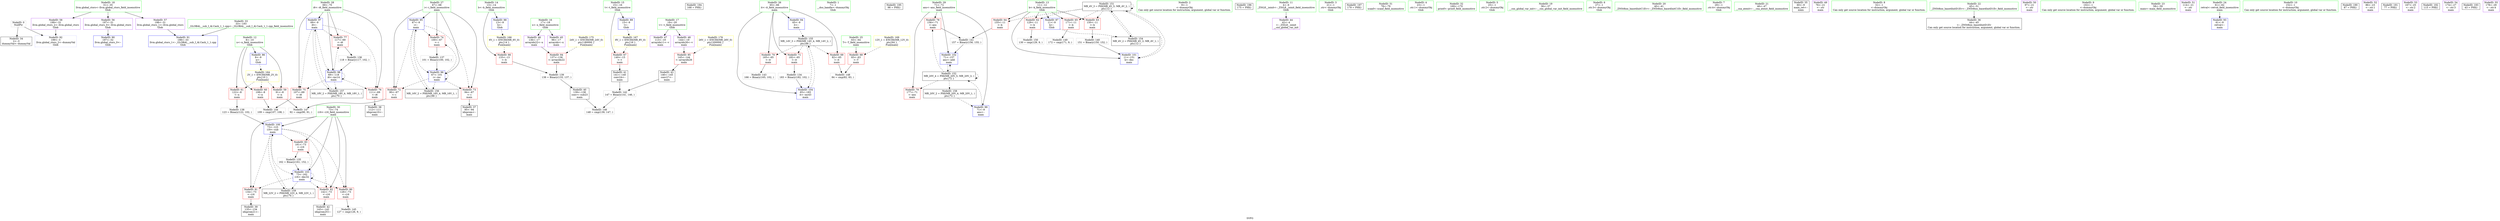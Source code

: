digraph "SVFG" {
	label="SVFG";

	Node0x55615b3aabf0 [shape=record,color=grey,label="{NodeID: 0\nNullPtr}"];
	Node0x55615b3aabf0 -> Node0x55615b3c1890[style=solid];
	Node0x55615b3aabf0 -> Node0x55615b3c59e0[style=solid];
	Node0x55615b3c2520 [shape=record,color=blue,label="{NodeID: 97\n69\<--9\ni6\<--\nmain\n}"];
	Node0x55615b3c2520 -> Node0x55615b3c4af0[style=dashed];
	Node0x55615b3c2520 -> Node0x55615b3c4bc0[style=dashed];
	Node0x55615b3c2520 -> Node0x55615b3c4c90[style=dashed];
	Node0x55615b3c2520 -> Node0x55615b3c25f0[style=dashed];
	Node0x55615b3c2520 -> Node0x55615b3d0990[style=dashed];
	Node0x55615b3ab930 [shape=record,color=green,label="{NodeID: 14\n13\<--14\nb\<--b_field_insensitive\nGlob }"];
	Node0x55615b3ab930 -> Node0x55615b3c43a0[style=solid];
	Node0x55615b3ab930 -> Node0x55615b3c55e0[style=solid];
	Node0x55615b3c5e50 [shape=record,color=black,label="{NodeID: 194\n168 = PHI()\n}"];
	Node0x55615b3c1320 [shape=record,color=green,label="{NodeID: 28\n69\<--70\ni6\<--i6_field_insensitive\nmain\n}"];
	Node0x55615b3c1320 -> Node0x55615b3c4af0[style=solid];
	Node0x55615b3c1320 -> Node0x55615b3c4bc0[style=solid];
	Node0x55615b3c1320 -> Node0x55615b3c4c90[style=solid];
	Node0x55615b3c1320 -> Node0x55615b3c2520[style=solid];
	Node0x55615b3c1320 -> Node0x55615b3c25f0[style=solid];
	Node0x55615b3c1f70 [shape=record,color=black,label="{NodeID: 42\n143\<--142\nidxprom25\<--\nmain\n}"];
	Node0x55615b3c30f0 [shape=record,color=grey,label="{NodeID: 139\n138 = Binary(133, 137, )\n}"];
	Node0x55615b3c30f0 -> Node0x55615b3c1dd0[style=solid];
	Node0x55615b3c3af0 [shape=record,color=purple,label="{NodeID: 56\n197\<--31\nllvm.global_ctors_0\<--llvm.global_ctors\nGlob }"];
	Node0x55615b3c3af0 -> Node0x55615b3c57e0[style=solid];
	Node0x55615b3c46e0 [shape=record,color=red,label="{NodeID: 70\n165\<--65\n\<--it\nmain\n}"];
	Node0x55615b3c46e0 -> Node0x55615b3c97a0[style=solid];
	Node0x55615b3d3970 [shape=record,color=yellow,style=double,label="{NodeID: 167\n8V_1 = ENCHI(MR_8V_0)\npts\{16 \}\nFun[main]}"];
	Node0x55615b3d3970 -> Node0x55615b3c4470[style=dashed];
	Node0x55615b3c5240 [shape=record,color=red,label="{NodeID: 84\n137\<--136\n\<--arrayidx22\nmain\n}"];
	Node0x55615b3c5240 -> Node0x55615b3c30f0[style=solid];
	Node0x55615b3ab430 [shape=record,color=green,label="{NodeID: 1\n7\<--1\n__dso_handle\<--dummyObj\nGlob }"];
	Node0x55615b3c25f0 [shape=record,color=blue,label="{NodeID: 98\n69\<--118\ni6\<--inc14\nmain\n}"];
	Node0x55615b3c25f0 -> Node0x55615b3c4af0[style=dashed];
	Node0x55615b3c25f0 -> Node0x55615b3c4bc0[style=dashed];
	Node0x55615b3c25f0 -> Node0x55615b3c4c90[style=dashed];
	Node0x55615b3c25f0 -> Node0x55615b3c25f0[style=dashed];
	Node0x55615b3c25f0 -> Node0x55615b3d0990[style=dashed];
	Node0x55615b3aba00 [shape=record,color=green,label="{NodeID: 15\n15\<--16\nt\<--t_field_insensitive\nGlob }"];
	Node0x55615b3aba00 -> Node0x55615b3c4470[style=solid];
	Node0x55615b3aba00 -> Node0x55615b3c56e0[style=solid];
	Node0x55615b3c5f50 [shape=record,color=black,label="{NodeID: 195\n98 = PHI()\n}"];
	Node0x55615b3c13f0 [shape=record,color=green,label="{NodeID: 29\n71\<--72\nans\<--ans_field_insensitive\nmain\n}"];
	Node0x55615b3c13f0 -> Node0x55615b3c4d60[style=solid];
	Node0x55615b3c13f0 -> Node0x55615b3c4e30[style=solid];
	Node0x55615b3c13f0 -> Node0x55615b3c26c0[style=solid];
	Node0x55615b3c13f0 -> Node0x55615b3c2930[style=solid];
	Node0x55615b3c2040 [shape=record,color=black,label="{NodeID: 43\n146\<--145\nconv27\<--\nmain\n}"];
	Node0x55615b3c2040 -> Node0x55615b3c9620[style=solid];
	Node0x55615b3c3270 [shape=record,color=grey,label="{NodeID: 140\n151 = Binary(150, 152, )\n}"];
	Node0x55615b3c3270 -> Node0x55615b3c2860[style=solid];
	Node0x55615b3c3bf0 [shape=record,color=purple,label="{NodeID: 57\n198\<--31\nllvm.global_ctors_1\<--llvm.global_ctors\nGlob }"];
	Node0x55615b3c3bf0 -> Node0x55615b3c58e0[style=solid];
	Node0x55615b3cfa90 [shape=record,color=black,label="{NodeID: 154\nMR_4V_2 = PHI(MR_4V_3, MR_4V_1, )\npts\{12 \}\n}"];
	Node0x55615b3cfa90 -> Node0x55615b3ceb90[style=dashed];
	Node0x55615b3c47b0 [shape=record,color=red,label="{NodeID: 71\n182\<--65\n\<--it\nmain\n}"];
	Node0x55615b3c47b0 -> Node0x55615b3c8250[style=solid];
	Node0x55615b3c5310 [shape=record,color=red,label="{NodeID: 85\n145\<--144\n\<--arrayidx26\nmain\n}"];
	Node0x55615b3c5310 -> Node0x55615b3c2040[style=solid];
	Node0x55615b3a9d00 [shape=record,color=green,label="{NodeID: 2\n9\<--1\n\<--dummyObj\nCan only get source location for instruction, argument, global var or function.}"];
	Node0x55615b3c26c0 [shape=record,color=blue,label="{NodeID: 99\n71\<--9\nans\<--\nmain\n}"];
	Node0x55615b3c26c0 -> Node0x55615b3cf090[style=dashed];
	Node0x55615b3abad0 [shape=record,color=green,label="{NodeID: 16\n17\<--18\nx\<--x_field_insensitive\nGlob }"];
	Node0x55615b3abad0 -> Node0x55615b3c21e0[style=solid];
	Node0x55615b3abad0 -> Node0x55615b3c22b0[style=solid];
	Node0x55615b3c6050 [shape=record,color=black,label="{NodeID: 196\n175 = PHI()\n}"];
	Node0x55615b3c14c0 [shape=record,color=green,label="{NodeID: 30\n73\<--74\ni16\<--i16_field_insensitive\nmain\n}"];
	Node0x55615b3c14c0 -> Node0x55615b3c4f00[style=solid];
	Node0x55615b3c14c0 -> Node0x55615b3c4fd0[style=solid];
	Node0x55615b3c14c0 -> Node0x55615b3c50a0[style=solid];
	Node0x55615b3c14c0 -> Node0x55615b3c5170[style=solid];
	Node0x55615b3c14c0 -> Node0x55615b3c2790[style=solid];
	Node0x55615b3c14c0 -> Node0x55615b3c2a00[style=solid];
	Node0x55615b3c2110 [shape=record,color=purple,label="{NodeID: 44\n42\<--4\n\<--_ZStL8__ioinit\n__cxx_global_var_init\n}"];
	Node0x55615b3c9520 [shape=record,color=grey,label="{NodeID: 141\n157 = Binary(156, 155, )\n}"];
	Node0x55615b3c9520 -> Node0x55615b3c2930[style=solid];
	Node0x55615b3c3cf0 [shape=record,color=purple,label="{NodeID: 58\n199\<--31\nllvm.global_ctors_2\<--llvm.global_ctors\nGlob }"];
	Node0x55615b3c3cf0 -> Node0x55615b3c59e0[style=solid];
	Node0x55615b3cff90 [shape=record,color=black,label="{NodeID: 155\nMR_14V_3 = PHI(MR_14V_4, MR_14V_2, )\npts\{66 \}\n}"];
	Node0x55615b3cff90 -> Node0x55615b3c4610[style=dashed];
	Node0x55615b3cff90 -> Node0x55615b3c46e0[style=dashed];
	Node0x55615b3cff90 -> Node0x55615b3c47b0[style=dashed];
	Node0x55615b3cff90 -> Node0x55615b3c2ad0[style=dashed];
	Node0x55615b3c4880 [shape=record,color=red,label="{NodeID: 72\n90\<--67\n\<--i\nmain\n}"];
	Node0x55615b3c4880 -> Node0x55615b3c9da0[style=solid];
	Node0x55615b3d3b30 [shape=record,color=yellow,style=double,label="{NodeID: 169\n12V_1 = ENCHI(MR_12V_0)\npts\{64 \}\nFun[main]}"];
	Node0x55615b3d3b30 -> Node0x55615b3c4540[style=dashed];
	Node0x55615b3c53e0 [shape=record,color=blue,label="{NodeID: 86\n8\<--9\nn\<--\nGlob }"];
	Node0x55615b3c53e0 -> Node0x55615b3d2c90[style=dashed];
	Node0x55615b3ab070 [shape=record,color=green,label="{NodeID: 3\n21\<--1\n.str\<--dummyObj\nGlob }"];
	Node0x55615b3c2790 [shape=record,color=blue,label="{NodeID: 100\n73\<--123\ni16\<--sub\nmain\n}"];
	Node0x55615b3c2790 -> Node0x55615b3c4f00[style=dashed];
	Node0x55615b3c2790 -> Node0x55615b3c4fd0[style=dashed];
	Node0x55615b3c2790 -> Node0x55615b3c50a0[style=dashed];
	Node0x55615b3c2790 -> Node0x55615b3c5170[style=dashed];
	Node0x55615b3c2790 -> Node0x55615b3c2a00[style=dashed];
	Node0x55615b3c2790 -> Node0x55615b3d1390[style=dashed];
	Node0x55615b3abba0 [shape=record,color=green,label="{NodeID: 17\n19\<--20\nv\<--v_field_insensitive\nGlob }"];
	Node0x55615b3abba0 -> Node0x55615b3c2380[style=solid];
	Node0x55615b3abba0 -> Node0x55615b3c3470[style=solid];
	Node0x55615b3c6150 [shape=record,color=black,label="{NodeID: 197\n179 = PHI()\n}"];
	Node0x55615b3c1590 [shape=record,color=green,label="{NodeID: 31\n78\<--79\nscanf\<--scanf_field_insensitive\n}"];
	Node0x55615b3c21e0 [shape=record,color=purple,label="{NodeID: 45\n96\<--17\narrayidx\<--x\nmain\n}"];
	Node0x55615b3c9620 [shape=record,color=grey,label="{NodeID: 142\n147 = Binary(141, 146, )\n}"];
	Node0x55615b3c9620 -> Node0x55615b3c9c20[style=solid];
	Node0x55615b3c3df0 [shape=record,color=red,label="{NodeID: 59\n91\<--8\n\<--n\nmain\n}"];
	Node0x55615b3c3df0 -> Node0x55615b3c9da0[style=solid];
	Node0x55615b3d0490 [shape=record,color=black,label="{NodeID: 156\nMR_16V_2 = PHI(MR_16V_4, MR_16V_1, )\npts\{68 \}\n}"];
	Node0x55615b3d0490 -> Node0x55615b3c5c80[style=dashed];
	Node0x55615b3c4950 [shape=record,color=red,label="{NodeID: 73\n94\<--67\n\<--i\nmain\n}"];
	Node0x55615b3c4950 -> Node0x55615b3c1b60[style=solid];
	Node0x55615b3c54e0 [shape=record,color=blue,label="{NodeID: 87\n11\<--9\nk\<--\nGlob }"];
	Node0x55615b3c54e0 -> Node0x55615b3cfa90[style=dashed];
	Node0x55615b3ab100 [shape=record,color=green,label="{NodeID: 4\n23\<--1\n.str.1\<--dummyObj\nGlob }"];
	Node0x55615b3c2860 [shape=record,color=blue,label="{NodeID: 101\n11\<--151\nk\<--dec\nmain\n}"];
	Node0x55615b3c2860 -> Node0x55615b3ceb90[style=dashed];
	Node0x55615b3abc70 [shape=record,color=green,label="{NodeID: 18\n31\<--35\nllvm.global_ctors\<--llvm.global_ctors_field_insensitive\nGlob }"];
	Node0x55615b3abc70 -> Node0x55615b3c3af0[style=solid];
	Node0x55615b3abc70 -> Node0x55615b3c3bf0[style=solid];
	Node0x55615b3abc70 -> Node0x55615b3c3cf0[style=solid];
	Node0x55615b3c1690 [shape=record,color=green,label="{NodeID: 32\n169\<--170\nprintf\<--printf_field_insensitive\n}"];
	Node0x55615b3c22b0 [shape=record,color=purple,label="{NodeID: 46\n136\<--17\narrayidx22\<--x\nmain\n}"];
	Node0x55615b3c22b0 -> Node0x55615b3c5240[style=solid];
	Node0x55615b3c97a0 [shape=record,color=grey,label="{NodeID: 143\n166 = Binary(165, 102, )\n}"];
	Node0x55615b3c3ec0 [shape=record,color=red,label="{NodeID: 60\n108\<--8\n\<--n\nmain\n}"];
	Node0x55615b3c3ec0 -> Node0x55615b3c9920[style=solid];
	Node0x55615b3d0990 [shape=record,color=black,label="{NodeID: 157\nMR_18V_2 = PHI(MR_18V_4, MR_18V_1, )\npts\{70 \}\n}"];
	Node0x55615b3d0990 -> Node0x55615b3c2520[style=dashed];
	Node0x55615b3c4a20 [shape=record,color=red,label="{NodeID: 74\n100\<--67\n\<--i\nmain\n}"];
	Node0x55615b3c4a20 -> Node0x55615b3c2df0[style=solid];
	Node0x55615b3c55e0 [shape=record,color=blue,label="{NodeID: 88\n13\<--9\nb\<--\nGlob }"];
	Node0x55615b3c55e0 -> Node0x55615b3d3890[style=dashed];
	Node0x55615b3ab190 [shape=record,color=green,label="{NodeID: 5\n25\<--1\n.str.2\<--dummyObj\nGlob }"];
	Node0x55615b3c2930 [shape=record,color=blue,label="{NodeID: 102\n71\<--157\nans\<--add\nmain\n}"];
	Node0x55615b3c2930 -> Node0x55615b3cf090[style=dashed];
	Node0x55615b3c0c50 [shape=record,color=green,label="{NodeID: 19\n36\<--37\n__cxx_global_var_init\<--__cxx_global_var_init_field_insensitive\n}"];
	Node0x55615b3c1790 [shape=record,color=green,label="{NodeID: 33\n33\<--193\n_GLOBAL__sub_I_Al.Cash_1_1.cpp\<--_GLOBAL__sub_I_Al.Cash_1_1.cpp_field_insensitive\n}"];
	Node0x55615b3c1790 -> Node0x55615b3c58e0[style=solid];
	Node0x55615b3c2380 [shape=record,color=purple,label="{NodeID: 47\n113\<--19\narrayidx11\<--v\nmain\n}"];
	Node0x55615b3c9920 [shape=record,color=grey,label="{NodeID: 144\n109 = cmp(107, 108, )\n}"];
	Node0x55615b3c3f90 [shape=record,color=red,label="{NodeID: 61\n122\<--8\n\<--n\nmain\n}"];
	Node0x55615b3c3f90 -> Node0x55615b3c2f70[style=solid];
	Node0x55615b3d0e90 [shape=record,color=black,label="{NodeID: 158\nMR_20V_2 = PHI(MR_20V_4, MR_20V_1, )\npts\{72 \}\n}"];
	Node0x55615b3d0e90 -> Node0x55615b3c26c0[style=dashed];
	Node0x55615b3c4af0 [shape=record,color=red,label="{NodeID: 75\n107\<--69\n\<--i6\nmain\n}"];
	Node0x55615b3c4af0 -> Node0x55615b3c9920[style=solid];
	Node0x55615b3c56e0 [shape=record,color=blue,label="{NodeID: 89\n15\<--9\nt\<--\nGlob }"];
	Node0x55615b3c56e0 -> Node0x55615b3d3970[style=dashed];
	Node0x55615b3ab220 [shape=record,color=green,label="{NodeID: 6\n27\<--1\n.str.3\<--dummyObj\nGlob }"];
	Node0x55615b3c2a00 [shape=record,color=blue,label="{NodeID: 103\n73\<--162\ni16\<--dec32\nmain\n}"];
	Node0x55615b3c2a00 -> Node0x55615b3c4f00[style=dashed];
	Node0x55615b3c2a00 -> Node0x55615b3c4fd0[style=dashed];
	Node0x55615b3c2a00 -> Node0x55615b3c50a0[style=dashed];
	Node0x55615b3c2a00 -> Node0x55615b3c5170[style=dashed];
	Node0x55615b3c2a00 -> Node0x55615b3c2a00[style=dashed];
	Node0x55615b3c2a00 -> Node0x55615b3d1390[style=dashed];
	Node0x55615b3c0ce0 [shape=record,color=green,label="{NodeID: 20\n40\<--41\n_ZNSt8ios_base4InitC1Ev\<--_ZNSt8ios_base4InitC1Ev_field_insensitive\n}"];
	Node0x55615b3c1890 [shape=record,color=black,label="{NodeID: 34\n2\<--3\ndummyVal\<--dummyVal\n}"];
	Node0x55615b3c3470 [shape=record,color=purple,label="{NodeID: 48\n144\<--19\narrayidx26\<--v\nmain\n}"];
	Node0x55615b3c3470 -> Node0x55615b3c5310[style=solid];
	Node0x55615b3c9aa0 [shape=record,color=grey,label="{NodeID: 145\n127 = cmp(126, 9, )\n}"];
	Node0x55615b3c4060 [shape=record,color=red,label="{NodeID: 62\n129\<--11\n\<--k\nmain\n}"];
	Node0x55615b3c4060 -> Node0x55615b3ca220[style=solid];
	Node0x55615b3d1390 [shape=record,color=black,label="{NodeID: 159\nMR_22V_2 = PHI(MR_22V_4, MR_22V_1, )\npts\{74 \}\n}"];
	Node0x55615b3d1390 -> Node0x55615b3c2790[style=dashed];
	Node0x55615b3c4bc0 [shape=record,color=red,label="{NodeID: 76\n111\<--69\n\<--i6\nmain\n}"];
	Node0x55615b3c4bc0 -> Node0x55615b3c1c30[style=solid];
	Node0x55615b3c57e0 [shape=record,color=blue,label="{NodeID: 90\n197\<--32\nllvm.global_ctors_0\<--\nGlob }"];
	Node0x55615b3ac2d0 [shape=record,color=green,label="{NodeID: 7\n29\<--1\n.str.4\<--dummyObj\nGlob }"];
	Node0x55615b3c2ad0 [shape=record,color=blue,label="{NodeID: 104\n65\<--183\nit\<--inc43\nmain\n}"];
	Node0x55615b3c2ad0 -> Node0x55615b3cff90[style=dashed];
	Node0x55615b3c0d70 [shape=record,color=green,label="{NodeID: 21\n46\<--47\n__cxa_atexit\<--__cxa_atexit_field_insensitive\n}"];
	Node0x55615b3c1990 [shape=record,color=black,label="{NodeID: 35\n60\<--9\nmain_ret\<--\nmain\n}"];
	Node0x55615b3c3540 [shape=record,color=purple,label="{NodeID: 49\n76\<--21\n\<--.str\nmain\n}"];
	Node0x55615b3c9c20 [shape=record,color=grey,label="{NodeID: 146\n148 = cmp(139, 147, )\n}"];
	Node0x55615b3c4130 [shape=record,color=red,label="{NodeID: 63\n150\<--11\n\<--k\nmain\n}"];
	Node0x55615b3c4130 -> Node0x55615b3c3270[style=solid];
	Node0x55615b3c4c90 [shape=record,color=red,label="{NodeID: 77\n117\<--69\n\<--i6\nmain\n}"];
	Node0x55615b3c4c90 -> Node0x55615b3c2c70[style=solid];
	Node0x55615b3c58e0 [shape=record,color=blue,label="{NodeID: 91\n198\<--33\nllvm.global_ctors_1\<--_GLOBAL__sub_I_Al.Cash_1_1.cpp\nGlob }"];
	Node0x55615b3ac360 [shape=record,color=green,label="{NodeID: 8\n32\<--1\n\<--dummyObj\nCan only get source location for instruction, argument, global var or function.}"];
	Node0x55615b3c0e40 [shape=record,color=green,label="{NodeID: 22\n45\<--51\n_ZNSt8ios_base4InitD1Ev\<--_ZNSt8ios_base4InitD1Ev_field_insensitive\n}"];
	Node0x55615b3c0e40 -> Node0x55615b3c1a60[style=solid];
	Node0x55615b3c1a60 [shape=record,color=black,label="{NodeID: 36\n44\<--45\n\<--_ZNSt8ios_base4InitD1Ev\nCan only get source location for instruction, argument, global var or function.}"];
	Node0x55615b3c3610 [shape=record,color=purple,label="{NodeID: 50\n97\<--21\n\<--.str\nmain\n}"];
	Node0x55615b3c9da0 [shape=record,color=grey,label="{NodeID: 147\n92 = cmp(90, 91, )\n}"];
	Node0x55615b3c4200 [shape=record,color=red,label="{NodeID: 64\n155\<--11\n\<--k\nmain\n}"];
	Node0x55615b3c4200 -> Node0x55615b3c9520[style=solid];
	Node0x55615b3c4d60 [shape=record,color=red,label="{NodeID: 78\n156\<--71\n\<--ans\nmain\n}"];
	Node0x55615b3c4d60 -> Node0x55615b3c9520[style=solid];
	Node0x55615b3d4070 [shape=record,color=yellow,style=double,label="{NodeID: 175\n24V_1 = ENCHI(MR_24V_0)\npts\{180000 \}\nFun[main]}"];
	Node0x55615b3d4070 -> Node0x55615b3c5240[style=dashed];
	Node0x55615b3c59e0 [shape=record,color=blue, style = dotted,label="{NodeID: 92\n199\<--3\nllvm.global_ctors_2\<--dummyVal\nGlob }"];
	Node0x55615b3ac3f0 [shape=record,color=green,label="{NodeID: 9\n102\<--1\n\<--dummyObj\nCan only get source location for instruction, argument, global var or function.}"];
	Node0x55615b3c0f10 [shape=record,color=green,label="{NodeID: 23\n58\<--59\nmain\<--main_field_insensitive\n}"];
	Node0x55615b3c1b60 [shape=record,color=black,label="{NodeID: 37\n95\<--94\nidxprom\<--\nmain\n}"];
	Node0x55615b3c8250 [shape=record,color=grey,label="{NodeID: 134\n183 = Binary(182, 102, )\n}"];
	Node0x55615b3c8250 -> Node0x55615b3c2ad0[style=solid];
	Node0x55615b3c36e0 [shape=record,color=purple,label="{NodeID: 51\n114\<--21\n\<--.str\nmain\n}"];
	Node0x55615b3c9f20 [shape=record,color=grey,label="{NodeID: 148\n84 = cmp(82, 83, )\n}"];
	Node0x55615b3c42d0 [shape=record,color=red,label="{NodeID: 65\n171\<--11\n\<--k\nmain\n}"];
	Node0x55615b3c42d0 -> Node0x55615b3ca0a0[style=solid];
	Node0x55615b3c4e30 [shape=record,color=red,label="{NodeID: 79\n177\<--71\n\<--ans\nmain\n}"];
	Node0x55615b3d4150 [shape=record,color=yellow,style=double,label="{NodeID: 176\n26V_1 = ENCHI(MR_26V_0)\npts\{200000 \}\nFun[main]}"];
	Node0x55615b3d4150 -> Node0x55615b3c5310[style=dashed];
	Node0x55615b3c5ae0 [shape=record,color=blue,label="{NodeID: 93\n61\<--9\nretval\<--\nmain\n}"];
	Node0x55615b3ac480 [shape=record,color=green,label="{NodeID: 10\n152\<--1\n\<--dummyObj\nCan only get source location for instruction, argument, global var or function.}"];
	Node0x55615b1fe580 [shape=record,color=black,label="{NodeID: 190\n87 = PHI()\n}"];
	Node0x55615b3c0fe0 [shape=record,color=green,label="{NodeID: 24\n61\<--62\nretval\<--retval_field_insensitive\nmain\n}"];
	Node0x55615b3c0fe0 -> Node0x55615b3c5ae0[style=solid];
	Node0x55615b3c1c30 [shape=record,color=black,label="{NodeID: 38\n112\<--111\nidxprom10\<--\nmain\n}"];
	Node0x55615b3c83d0 [shape=record,color=grey,label="{NodeID: 135\n162 = Binary(161, 152, )\n}"];
	Node0x55615b3c83d0 -> Node0x55615b3c2a00[style=solid];
	Node0x55615b3c37b0 [shape=record,color=purple,label="{NodeID: 52\n86\<--23\n\<--.str.1\nmain\n}"];
	Node0x55615b3ca0a0 [shape=record,color=grey,label="{NodeID: 149\n172 = cmp(171, 9, )\n}"];
	Node0x55615b3c43a0 [shape=record,color=red,label="{NodeID: 66\n133\<--13\n\<--b\nmain\n}"];
	Node0x55615b3c43a0 -> Node0x55615b3c30f0[style=solid];
	Node0x55615b3c4f00 [shape=record,color=red,label="{NodeID: 80\n126\<--73\n\<--i16\nmain\n}"];
	Node0x55615b3c4f00 -> Node0x55615b3c9aa0[style=solid];
	Node0x55615b3c5bb0 [shape=record,color=blue,label="{NodeID: 94\n65\<--9\nit\<--\nmain\n}"];
	Node0x55615b3c5bb0 -> Node0x55615b3cff90[style=dashed];
	Node0x55615b3aad90 [shape=record,color=green,label="{NodeID: 11\n4\<--6\n_ZStL8__ioinit\<--_ZStL8__ioinit_field_insensitive\nGlob }"];
	Node0x55615b3aad90 -> Node0x55615b3c2110[style=solid];
	Node0x55615b3dbca0 [shape=record,color=black,label="{NodeID: 191\n77 = PHI()\n}"];
	Node0x55615b3c10b0 [shape=record,color=green,label="{NodeID: 25\n63\<--64\nT\<--T_field_insensitive\nmain\n}"];
	Node0x55615b3c10b0 -> Node0x55615b3c4540[style=solid];
	Node0x55615b3c1d00 [shape=record,color=black,label="{NodeID: 39\n135\<--134\nidxprom21\<--\nmain\n}"];
	Node0x55615b3c2c70 [shape=record,color=grey,label="{NodeID: 136\n118 = Binary(117, 102, )\n}"];
	Node0x55615b3c2c70 -> Node0x55615b3c25f0[style=solid];
	Node0x55615b3c3880 [shape=record,color=purple,label="{NodeID: 53\n167\<--25\n\<--.str.2\nmain\n}"];
	Node0x55615b3ca220 [shape=record,color=grey,label="{NodeID: 150\n130 = cmp(129, 9, )\n}"];
	Node0x55615b3c4470 [shape=record,color=red,label="{NodeID: 67\n140\<--15\n\<--t\nmain\n}"];
	Node0x55615b3c4470 -> Node0x55615b3c1ea0[style=solid];
	Node0x55615b3d2c90 [shape=record,color=yellow,style=double,label="{NodeID: 164\n2V_1 = ENCHI(MR_2V_0)\npts\{10 \}\nFun[main]}"];
	Node0x55615b3d2c90 -> Node0x55615b3c3df0[style=dashed];
	Node0x55615b3d2c90 -> Node0x55615b3c3ec0[style=dashed];
	Node0x55615b3d2c90 -> Node0x55615b3c3f90[style=dashed];
	Node0x55615b3c4fd0 [shape=record,color=red,label="{NodeID: 81\n134\<--73\n\<--i16\nmain\n}"];
	Node0x55615b3c4fd0 -> Node0x55615b3c1d00[style=solid];
	Node0x55615b3c5c80 [shape=record,color=blue,label="{NodeID: 95\n67\<--9\ni\<--\nmain\n}"];
	Node0x55615b3c5c80 -> Node0x55615b3c4880[style=dashed];
	Node0x55615b3c5c80 -> Node0x55615b3c4950[style=dashed];
	Node0x55615b3c5c80 -> Node0x55615b3c4a20[style=dashed];
	Node0x55615b3c5c80 -> Node0x55615b3c2450[style=dashed];
	Node0x55615b3c5c80 -> Node0x55615b3d0490[style=dashed];
	Node0x55615b3aae60 [shape=record,color=green,label="{NodeID: 12\n8\<--10\nn\<--n_field_insensitive\nGlob }"];
	Node0x55615b3aae60 -> Node0x55615b3c3df0[style=solid];
	Node0x55615b3aae60 -> Node0x55615b3c3ec0[style=solid];
	Node0x55615b3aae60 -> Node0x55615b3c3f90[style=solid];
	Node0x55615b3aae60 -> Node0x55615b3c53e0[style=solid];
	Node0x55615b3dbda0 [shape=record,color=black,label="{NodeID: 192\n115 = PHI()\n}"];
	Node0x55615b3c1180 [shape=record,color=green,label="{NodeID: 26\n65\<--66\nit\<--it_field_insensitive\nmain\n}"];
	Node0x55615b3c1180 -> Node0x55615b3c4610[style=solid];
	Node0x55615b3c1180 -> Node0x55615b3c46e0[style=solid];
	Node0x55615b3c1180 -> Node0x55615b3c47b0[style=solid];
	Node0x55615b3c1180 -> Node0x55615b3c5bb0[style=solid];
	Node0x55615b3c1180 -> Node0x55615b3c2ad0[style=solid];
	Node0x55615b3c1dd0 [shape=record,color=black,label="{NodeID: 40\n139\<--138\nconv\<--sub23\nmain\n}"];
	Node0x55615b3c1dd0 -> Node0x55615b3c9c20[style=solid];
	Node0x55615b3c2df0 [shape=record,color=grey,label="{NodeID: 137\n101 = Binary(100, 102, )\n}"];
	Node0x55615b3c2df0 -> Node0x55615b3c2450[style=solid];
	Node0x55615b3c3950 [shape=record,color=purple,label="{NodeID: 54\n174\<--27\n\<--.str.3\nmain\n}"];
	Node0x55615b3ceb90 [shape=record,color=black,label="{NodeID: 151\nMR_4V_3 = PHI(MR_4V_5, MR_4V_2, )\npts\{12 \}\n}"];
	Node0x55615b3ceb90 -> Node0x55615b3c4060[style=dashed];
	Node0x55615b3ceb90 -> Node0x55615b3c4130[style=dashed];
	Node0x55615b3ceb90 -> Node0x55615b3c4200[style=dashed];
	Node0x55615b3ceb90 -> Node0x55615b3c42d0[style=dashed];
	Node0x55615b3ceb90 -> Node0x55615b3c2860[style=dashed];
	Node0x55615b3ceb90 -> Node0x55615b3ceb90[style=dashed];
	Node0x55615b3ceb90 -> Node0x55615b3cfa90[style=dashed];
	Node0x55615b3c4540 [shape=record,color=red,label="{NodeID: 68\n83\<--63\n\<--T\nmain\n}"];
	Node0x55615b3c4540 -> Node0x55615b3c9f20[style=solid];
	Node0x55615b3c50a0 [shape=record,color=red,label="{NodeID: 82\n142\<--73\n\<--i16\nmain\n}"];
	Node0x55615b3c50a0 -> Node0x55615b3c1f70[style=solid];
	Node0x55615b3c2450 [shape=record,color=blue,label="{NodeID: 96\n67\<--101\ni\<--inc\nmain\n}"];
	Node0x55615b3c2450 -> Node0x55615b3c4880[style=dashed];
	Node0x55615b3c2450 -> Node0x55615b3c4950[style=dashed];
	Node0x55615b3c2450 -> Node0x55615b3c4a20[style=dashed];
	Node0x55615b3c2450 -> Node0x55615b3c2450[style=dashed];
	Node0x55615b3c2450 -> Node0x55615b3d0490[style=dashed];
	Node0x55615b3aaf30 [shape=record,color=green,label="{NodeID: 13\n11\<--12\nk\<--k_field_insensitive\nGlob }"];
	Node0x55615b3aaf30 -> Node0x55615b3c4060[style=solid];
	Node0x55615b3aaf30 -> Node0x55615b3c4130[style=solid];
	Node0x55615b3aaf30 -> Node0x55615b3c4200[style=solid];
	Node0x55615b3aaf30 -> Node0x55615b3c42d0[style=solid];
	Node0x55615b3aaf30 -> Node0x55615b3c54e0[style=solid];
	Node0x55615b3aaf30 -> Node0x55615b3c2860[style=solid];
	Node0x55615b3c5d50 [shape=record,color=black,label="{NodeID: 193\n43 = PHI()\n}"];
	Node0x55615b3c1250 [shape=record,color=green,label="{NodeID: 27\n67\<--68\ni\<--i_field_insensitive\nmain\n}"];
	Node0x55615b3c1250 -> Node0x55615b3c4880[style=solid];
	Node0x55615b3c1250 -> Node0x55615b3c4950[style=solid];
	Node0x55615b3c1250 -> Node0x55615b3c4a20[style=solid];
	Node0x55615b3c1250 -> Node0x55615b3c5c80[style=solid];
	Node0x55615b3c1250 -> Node0x55615b3c2450[style=solid];
	Node0x55615b3c1ea0 [shape=record,color=black,label="{NodeID: 41\n141\<--140\nconv24\<--\nmain\n}"];
	Node0x55615b3c1ea0 -> Node0x55615b3c9620[style=solid];
	Node0x55615b3c2f70 [shape=record,color=grey,label="{NodeID: 138\n123 = Binary(122, 102, )\n}"];
	Node0x55615b3c2f70 -> Node0x55615b3c2790[style=solid];
	Node0x55615b3c3a20 [shape=record,color=purple,label="{NodeID: 55\n178\<--29\n\<--.str.4\nmain\n}"];
	Node0x55615b3cf090 [shape=record,color=black,label="{NodeID: 152\nMR_20V_4 = PHI(MR_20V_5, MR_20V_3, )\npts\{72 \}\n}"];
	Node0x55615b3cf090 -> Node0x55615b3c4d60[style=dashed];
	Node0x55615b3cf090 -> Node0x55615b3c4e30[style=dashed];
	Node0x55615b3cf090 -> Node0x55615b3c2930[style=dashed];
	Node0x55615b3cf090 -> Node0x55615b3cf090[style=dashed];
	Node0x55615b3cf090 -> Node0x55615b3d0e90[style=dashed];
	Node0x55615b3c4610 [shape=record,color=red,label="{NodeID: 69\n82\<--65\n\<--it\nmain\n}"];
	Node0x55615b3c4610 -> Node0x55615b3c9f20[style=solid];
	Node0x55615b3d3890 [shape=record,color=yellow,style=double,label="{NodeID: 166\n6V_1 = ENCHI(MR_6V_0)\npts\{14 \}\nFun[main]}"];
	Node0x55615b3d3890 -> Node0x55615b3c43a0[style=dashed];
	Node0x55615b3c5170 [shape=record,color=red,label="{NodeID: 83\n161\<--73\n\<--i16\nmain\n}"];
	Node0x55615b3c5170 -> Node0x55615b3c83d0[style=solid];
}
